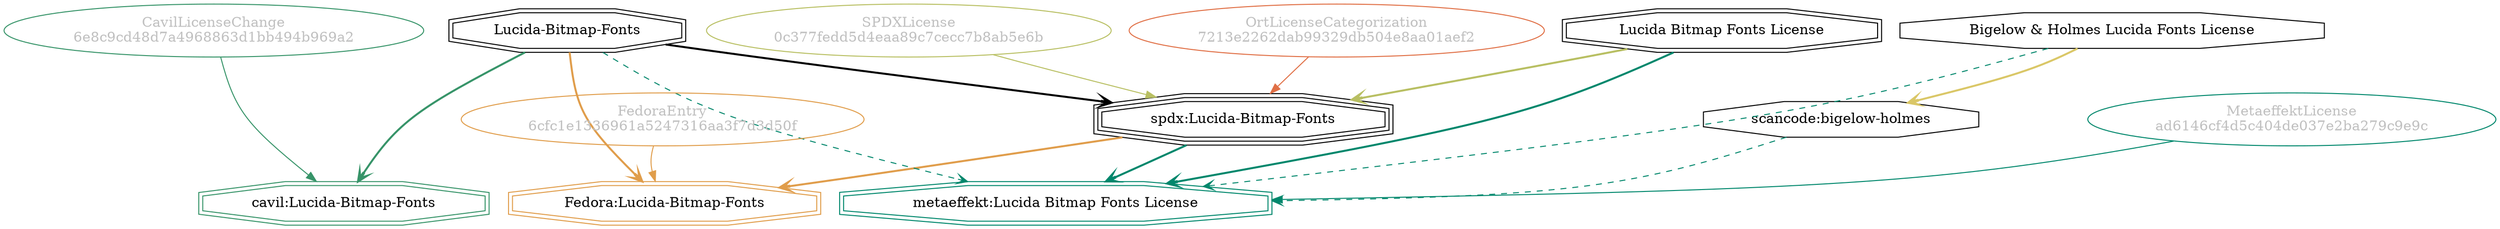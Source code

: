 strict digraph {
    node [shape=box];
    graph [splines=curved];
    2717 [label="SPDXLicense\n0c377fedd5d4eaa89c7cecc7b8ab5e6b"
         ,fontcolor=gray
         ,color="#b8bf62"
         ,fillcolor="beige;1"
         ,shape=ellipse];
    2718 [label="spdx:Lucida-Bitmap-Fonts"
         ,shape=tripleoctagon];
    2719 [label="Lucida-Bitmap-Fonts"
         ,shape=doubleoctagon];
    2720 [label="Lucida Bitmap Fonts License"
         ,shape=doubleoctagon];
    8072 [label="FedoraEntry\n6cfc1e1336961a5247316aa3f7d3d50f"
         ,fontcolor=gray
         ,color="#e09d4b"
         ,fillcolor="beige;1"
         ,shape=ellipse];
    8073 [label="Fedora:Lucida-Bitmap-Fonts"
         ,color="#e09d4b"
         ,shape=doubleoctagon];
    12308 [label="scancode:bigelow-holmes"
          ,shape=octagon];
    12310 [label="Bigelow & Holmes Lucida Fonts License"
          ,shape=octagon];
    35053 [label="OrtLicenseCategorization\n7213e2262dab99329db504e8aa01aef2"
          ,fontcolor=gray
          ,color="#e06f45"
          ,fillcolor="beige;1"
          ,shape=ellipse];
    37134 [label="CavilLicenseChange\n6e8c9cd48d7a4968863d1bb494b969a2"
          ,fontcolor=gray
          ,color="#379469"
          ,fillcolor="beige;1"
          ,shape=ellipse];
    37135 [label="cavil:Lucida-Bitmap-Fonts"
          ,color="#379469"
          ,shape=doubleoctagon];
    44234 [label="MetaeffektLicense\nad6146cf4d5c404de037e2ba279c9e9c"
          ,fontcolor=gray
          ,color="#00876c"
          ,fillcolor="beige;1"
          ,shape=ellipse];
    44235 [label="metaeffekt:Lucida Bitmap Fonts License"
          ,color="#00876c"
          ,shape=doubleoctagon];
    2717 -> 2718 [weight=0.5
                 ,color="#b8bf62"];
    2718 -> 8073 [style=bold
                 ,arrowhead=vee
                 ,weight=0.7
                 ,color="#e09d4b"];
    2718 -> 44235 [style=bold
                  ,arrowhead=vee
                  ,weight=0.7
                  ,color="#00876c"];
    2719 -> 2718 [style=bold
                 ,arrowhead=vee
                 ,weight=0.7];
    2719 -> 8073 [style=bold
                 ,arrowhead=vee
                 ,weight=0.7
                 ,color="#e09d4b"];
    2719 -> 37135 [style=bold
                  ,arrowhead=vee
                  ,weight=0.7
                  ,color="#379469"];
    2719 -> 37135 [style=bold
                  ,arrowhead=vee
                  ,weight=0.7
                  ,color="#379469"];
    2719 -> 44235 [style=dashed
                  ,arrowhead=vee
                  ,weight=0.5
                  ,color="#00876c"];
    2720 -> 2718 [style=bold
                 ,arrowhead=vee
                 ,weight=0.7
                 ,color="#b8bf62"];
    2720 -> 44235 [style=bold
                  ,arrowhead=vee
                  ,weight=0.7
                  ,color="#00876c"];
    2720 -> 44235 [style=bold
                  ,arrowhead=vee
                  ,weight=0.7
                  ,color="#00876c"];
    8072 -> 8073 [weight=0.5
                 ,color="#e09d4b"];
    12308 -> 44235 [style=dashed
                   ,arrowhead=vee
                   ,weight=0.5
                   ,color="#00876c"];
    12310 -> 12308 [style=bold
                   ,arrowhead=vee
                   ,weight=0.7
                   ,color="#dac767"];
    12310 -> 44235 [style=dashed
                   ,arrowhead=vee
                   ,weight=0.5
                   ,color="#00876c"];
    35053 -> 2718 [weight=0.5
                  ,color="#e06f45"];
    37134 -> 37135 [weight=0.5
                   ,color="#379469"];
    44234 -> 44235 [weight=0.5
                   ,color="#00876c"];
}
